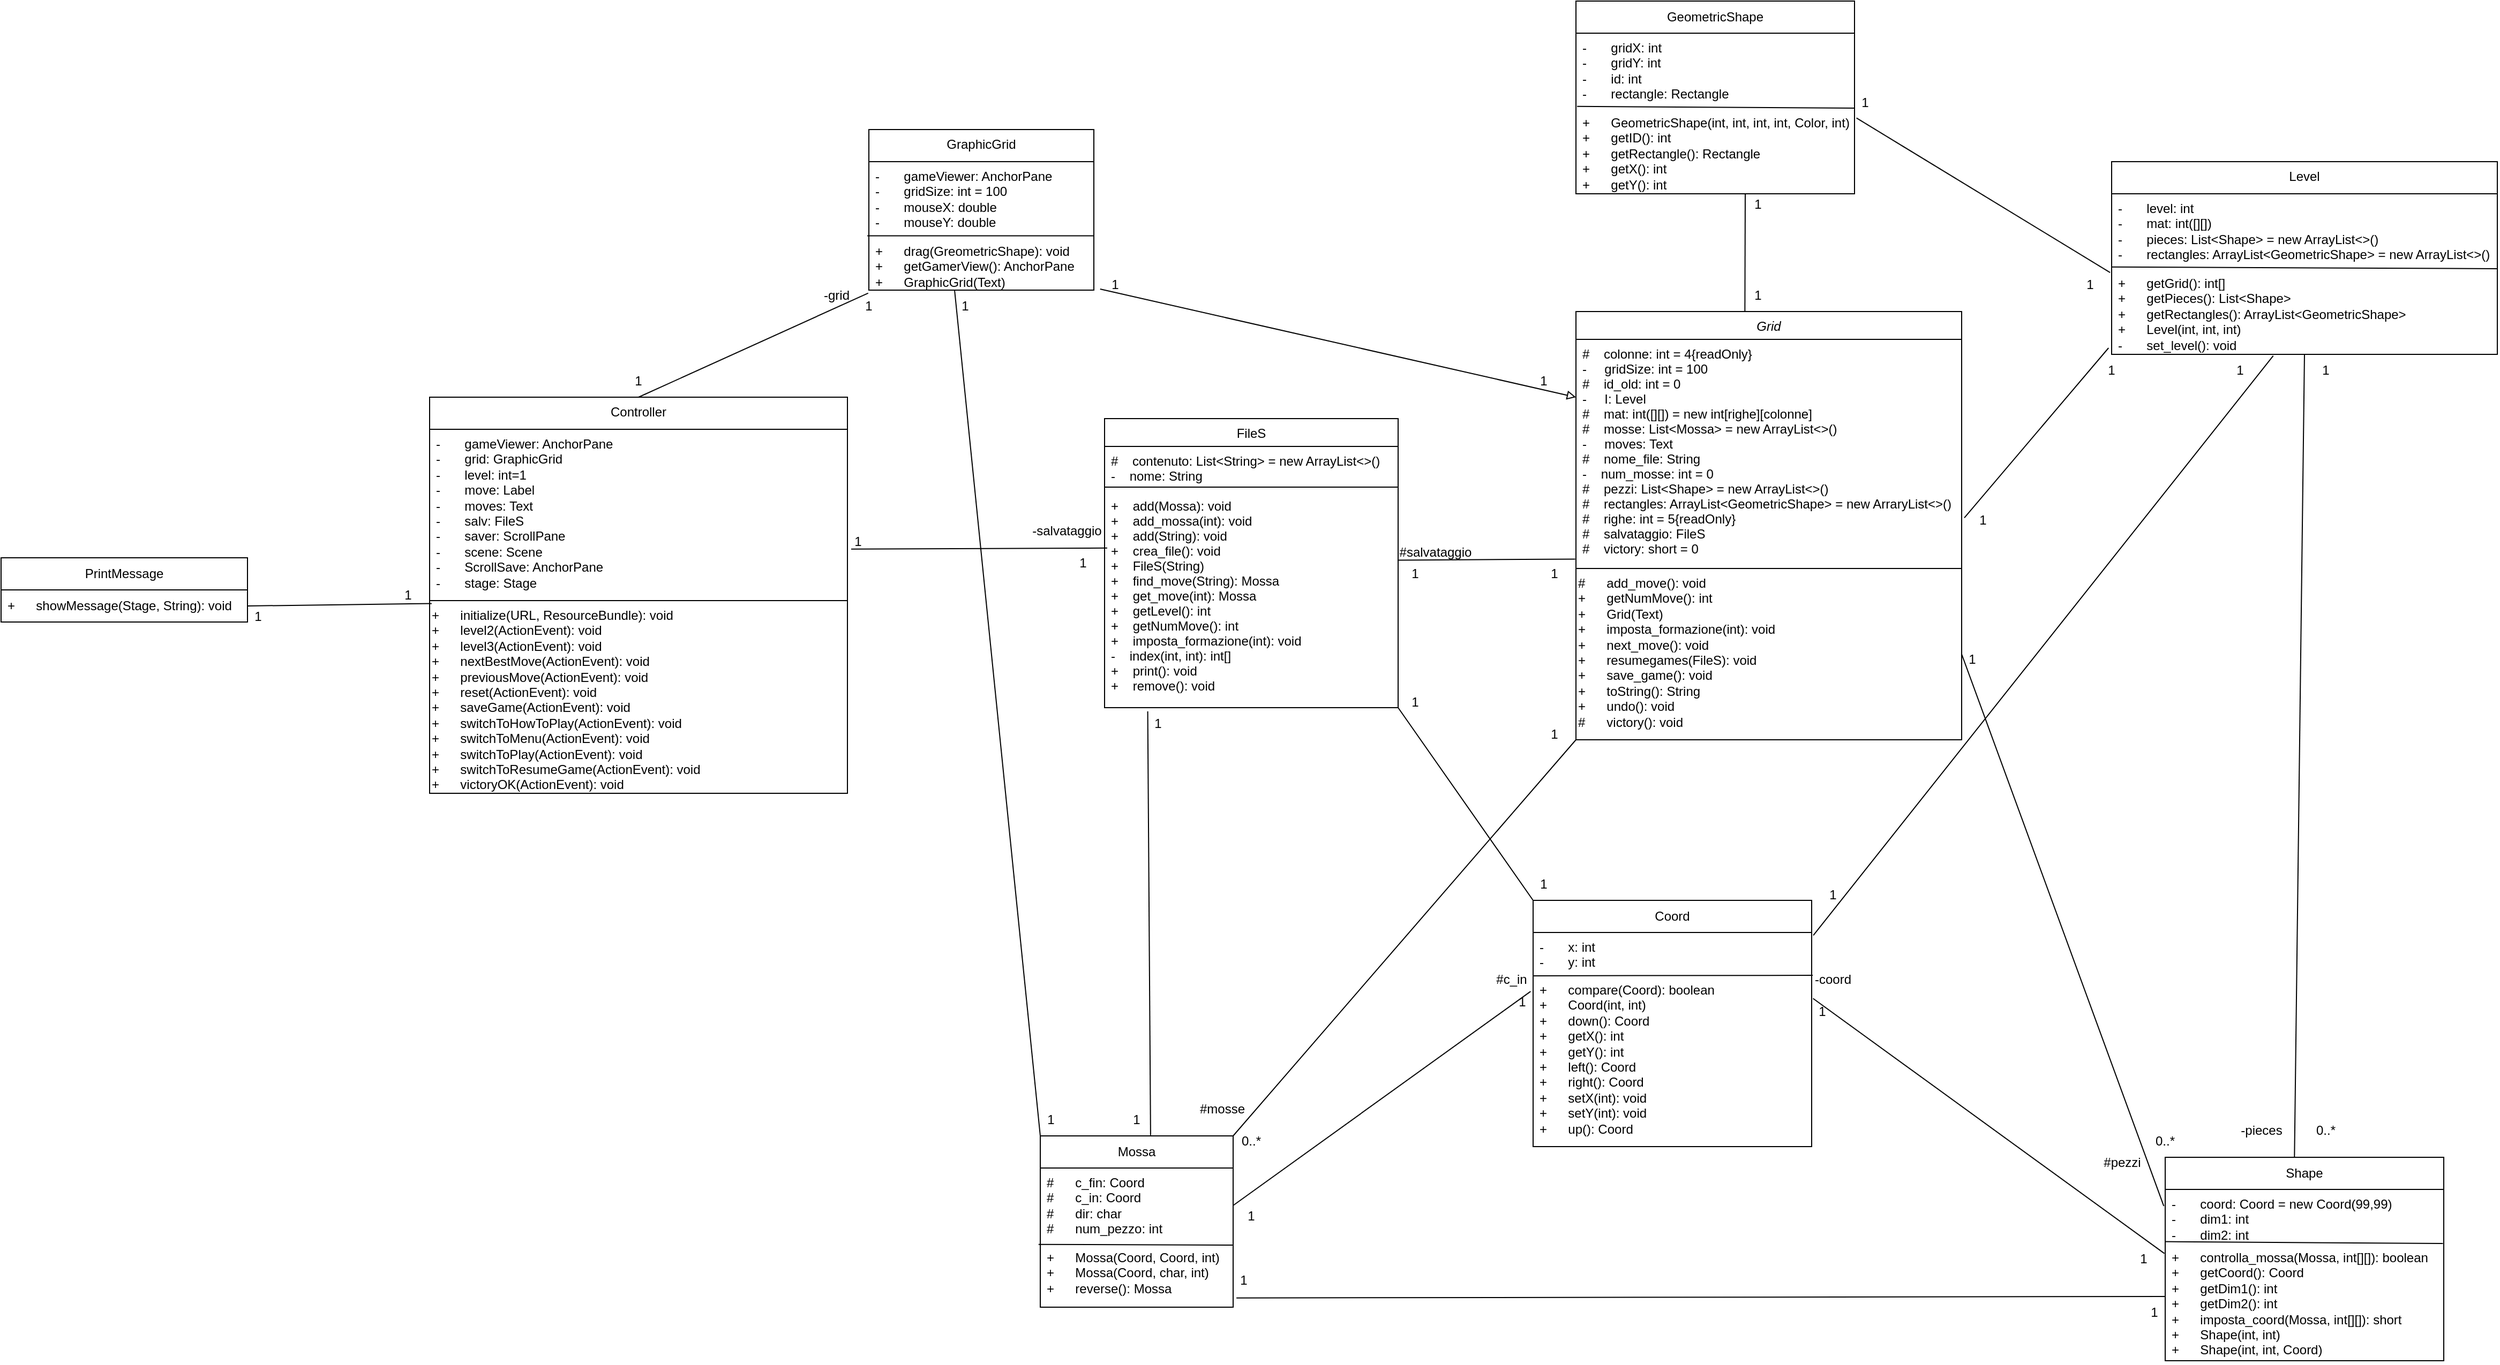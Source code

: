 <mxfile version="21.5.2" type="google">
  <diagram id="C5RBs43oDa-KdzZeNtuy" name="Page-1">
    <mxGraphModel grid="1" page="1" gridSize="10" guides="1" tooltips="1" connect="1" arrows="1" fold="1" pageScale="1" pageWidth="827" pageHeight="1169" math="0" shadow="0">
      <root>
        <mxCell id="WIyWlLk6GJQsqaUBKTNV-0" />
        <mxCell id="WIyWlLk6GJQsqaUBKTNV-1" parent="WIyWlLk6GJQsqaUBKTNV-0" />
        <mxCell id="zkfFHV4jXpPFQw0GAbJ--0" value="Grid" style="swimlane;fontStyle=2;align=center;verticalAlign=top;childLayout=stackLayout;horizontal=1;startSize=26;horizontalStack=0;resizeParent=1;resizeLast=0;collapsible=1;marginBottom=0;rounded=0;shadow=0;strokeWidth=1;" vertex="1" parent="WIyWlLk6GJQsqaUBKTNV-1">
          <mxGeometry x="800" y="560" width="360" height="400" as="geometry">
            <mxRectangle x="230" y="140" width="160" height="26" as="alternateBounds" />
          </mxGeometry>
        </mxCell>
        <mxCell id="zkfFHV4jXpPFQw0GAbJ--3" value="#    colonne: int = 4{readOnly}&#xa;-     gridSize: int = 100&#xa;#    id_old: int = 0&#xa;-     I: Level&#xa;#    mat: int([][]) = new int[righe][colonne]&#xa;#    mosse: List&lt;Mossa&gt; = new ArrayList&lt;&gt;()&#xa;-     moves: Text&#xa;#    nome_file: String&#xa;-    num_mosse: int = 0&#xa;#    pezzi: List&lt;Shape&gt; = new ArrayList&lt;&gt;()&#xa;#    rectangles: ArrayList&lt;GeometricShape&gt; = new ArraryList&lt;&gt;()&#xa;#    righe: int = 5{readOnly}&#xa;#    salvataggio: FileS&#xa;#    victory: short = 0" style="text;align=left;verticalAlign=top;spacingLeft=4;spacingRight=4;overflow=hidden;rotatable=0;points=[[0,0.5],[1,0.5]];portConstraint=eastwest;rounded=0;shadow=0;html=0;" vertex="1" parent="zkfFHV4jXpPFQw0GAbJ--0">
          <mxGeometry y="26" width="360" height="214" as="geometry" />
        </mxCell>
        <mxCell id="p9OMG6d54hMxFC47V146-3" value="#&lt;span style=&quot;white-space: pre;&quot;&gt;&#x9;&lt;/span&gt;add_move(): void&lt;br&gt;+&lt;span style=&quot;white-space: pre;&quot;&gt;&#x9;&lt;/span&gt;getNumMove(): int&lt;br&gt;+&lt;span style=&quot;white-space: pre;&quot;&gt;&#x9;&lt;/span&gt;Grid(Text)&lt;br&gt;+&lt;span style=&quot;white-space: pre;&quot;&gt;&#x9;&lt;/span&gt;imposta_formazione(int): void&lt;br&gt;+&lt;span style=&quot;white-space: pre;&quot;&gt;&#x9;&lt;/span&gt;next_move(): void&lt;br&gt;+&lt;span style=&quot;white-space: pre;&quot;&gt;&#x9;&lt;/span&gt;resumegames(FileS): void&lt;br&gt;+&lt;span style=&quot;white-space: pre;&quot;&gt;&#x9;&lt;/span&gt;save_game(): void&lt;br&gt;+&lt;span style=&quot;white-space: pre;&quot;&gt;&#x9;&lt;/span&gt;toString(): String&lt;br&gt;+&lt;span style=&quot;white-space: pre;&quot;&gt;&#x9;&lt;/span&gt;undo(): void&lt;br&gt;#&lt;span style=&quot;white-space: pre;&quot;&gt;&#x9;&lt;/span&gt;victory(): void" style="whiteSpace=wrap;html=1;align=left;horizontal=1;labelPosition=center;verticalLabelPosition=middle;verticalAlign=top;textDirection=ltr;" vertex="1" parent="zkfFHV4jXpPFQw0GAbJ--0">
          <mxGeometry y="240" width="360" height="160" as="geometry" />
        </mxCell>
        <mxCell id="zkfFHV4jXpPFQw0GAbJ--6" value="FileS" style="swimlane;fontStyle=0;align=center;verticalAlign=top;childLayout=stackLayout;horizontal=1;startSize=26;horizontalStack=0;resizeParent=1;resizeLast=0;collapsible=1;marginBottom=0;rounded=0;shadow=0;strokeWidth=1;" vertex="1" parent="WIyWlLk6GJQsqaUBKTNV-1">
          <mxGeometry x="360" y="660" width="274" height="270" as="geometry">
            <mxRectangle x="130" y="380" width="160" height="26" as="alternateBounds" />
          </mxGeometry>
        </mxCell>
        <mxCell id="zkfFHV4jXpPFQw0GAbJ--7" value="#    contenuto: List&lt;String&gt; = new ArrayList&lt;&gt;()&#xa;-    nome: String" style="text;align=left;verticalAlign=top;spacingLeft=4;spacingRight=4;overflow=hidden;rotatable=0;points=[[0,0.5],[1,0.5]];portConstraint=eastwest;" vertex="1" parent="zkfFHV4jXpPFQw0GAbJ--6">
          <mxGeometry y="26" width="274" height="34" as="geometry" />
        </mxCell>
        <mxCell id="zkfFHV4jXpPFQw0GAbJ--9" value="" style="line;html=1;strokeWidth=1;align=left;verticalAlign=middle;spacingTop=-1;spacingLeft=3;spacingRight=3;rotatable=0;labelPosition=right;points=[];portConstraint=eastwest;" vertex="1" parent="zkfFHV4jXpPFQw0GAbJ--6">
          <mxGeometry y="60" width="274" height="8" as="geometry" />
        </mxCell>
        <mxCell id="zkfFHV4jXpPFQw0GAbJ--11" value="+    add(Mossa): void&#xa;+    add_mossa(int): void&#xa;+    add(String): void&#xa;+    crea_file(): void&#xa;+    FileS(String)&#xa;+    find_move(String): Mossa&#xa;+    get_move(int): Mossa&#xa;+    getLevel(): int&#xa;+    getNumMove(): int&#xa;+    imposta_formazione(int): void&#xa;-    index(int, int): int[]&#xa;+    print(): void&#xa;+    remove(): void" style="text;align=left;verticalAlign=top;spacingLeft=4;spacingRight=4;overflow=hidden;rotatable=0;points=[[0,0.5],[1,0.5]];portConstraint=eastwest;" vertex="1" parent="zkfFHV4jXpPFQw0GAbJ--6">
          <mxGeometry y="68" width="274" height="202" as="geometry" />
        </mxCell>
        <mxCell id="5G5loBA5OLO2QzO4TFht-1" value="" style="endArrow=none;html=1;rounded=0;exitX=0.998;exitY=0.318;exitDx=0;exitDy=0;exitPerimeter=0;entryX=-0.002;entryY=0.959;entryDx=0;entryDy=0;entryPerimeter=0;" edge="1" parent="WIyWlLk6GJQsqaUBKTNV-1" source="zkfFHV4jXpPFQw0GAbJ--11" target="zkfFHV4jXpPFQw0GAbJ--3">
          <mxGeometry width="50" height="50" relative="1" as="geometry">
            <mxPoint x="810" y="810" as="sourcePoint" />
            <mxPoint x="800" y="760" as="targetPoint" />
          </mxGeometry>
        </mxCell>
        <mxCell id="5G5loBA5OLO2QzO4TFht-367" value="Controller" style="swimlane;fontStyle=0;childLayout=stackLayout;horizontal=1;startSize=30;horizontalStack=0;resizeParent=1;resizeParentMax=0;resizeLast=0;collapsible=1;marginBottom=0;whiteSpace=wrap;html=1;verticalAlign=top;" vertex="1" parent="WIyWlLk6GJQsqaUBKTNV-1">
          <mxGeometry x="-270" y="640" width="390" height="370" as="geometry" />
        </mxCell>
        <mxCell id="5G5loBA5OLO2QzO4TFht-369" value="-&lt;span style=&quot;white-space: pre;&quot;&gt;&#x9;&lt;/span&gt;gameViewer: AnchorPane&lt;br&gt;-&lt;span style=&quot;white-space: pre;&quot;&gt;&#x9;&lt;/span&gt;grid: GraphicGrid&lt;br&gt;-&lt;span style=&quot;white-space: pre;&quot;&gt;&#x9;&lt;/span&gt;level: int=1&lt;br&gt;-&lt;span style=&quot;white-space: pre;&quot;&gt;&#x9;&lt;/span&gt;move: Label&lt;br&gt;-&lt;span style=&quot;white-space: pre;&quot;&gt;&#x9;&lt;/span&gt;moves: Text&lt;br&gt;-&lt;span style=&quot;white-space: pre;&quot;&gt;&#x9;&lt;/span&gt;salv: FileS&lt;br&gt;-&lt;span style=&quot;white-space: pre;&quot;&gt;&#x9;&lt;/span&gt;saver: ScrollPane&lt;br&gt;-&lt;span style=&quot;white-space: pre;&quot;&gt;&#x9;&lt;/span&gt;scene: Scene&lt;br&gt;-&lt;span style=&quot;white-space: pre;&quot;&gt;&#x9;&lt;/span&gt;ScrollSave: AnchorPane&lt;br&gt;-&lt;span style=&quot;white-space: pre;&quot;&gt;&#x9;&lt;/span&gt;stage: Stage" style="text;strokeColor=none;fillColor=none;align=left;verticalAlign=top;spacingLeft=4;spacingRight=4;overflow=hidden;points=[[0,0.5],[1,0.5]];portConstraint=eastwest;rotatable=0;whiteSpace=wrap;html=1;" vertex="1" parent="5G5loBA5OLO2QzO4TFht-367">
          <mxGeometry y="30" width="390" height="160" as="geometry" />
        </mxCell>
        <mxCell id="5G5loBA5OLO2QzO4TFht-373" value="+&lt;span style=&quot;white-space: pre;&quot;&gt;&#x9;&lt;/span&gt;initialize(URL, ResourceBundle): void&lt;br&gt;+&lt;span style=&quot;white-space: pre;&quot;&gt;&#x9;&lt;/span&gt;level2(ActionEvent): void&lt;br&gt;+&lt;span style=&quot;white-space: pre;&quot;&gt;&#x9;&lt;/span&gt;level3(ActionEvent): void&lt;br&gt;+&lt;span style=&quot;white-space: pre;&quot;&gt;&#x9;&lt;/span&gt;nextBestMove(ActionEvent): void&lt;br&gt;+&lt;span style=&quot;white-space: pre;&quot;&gt;&#x9;&lt;/span&gt;previousMove(ActionEvent): void&lt;br&gt;+&lt;span style=&quot;white-space: pre;&quot;&gt;&#x9;&lt;/span&gt;reset(ActionEvent): void&lt;br&gt;+&lt;span style=&quot;white-space: pre;&quot;&gt;&#x9;&lt;/span&gt;saveGame(ActionEvent): void&lt;br&gt;+&lt;span style=&quot;white-space: pre;&quot;&gt;&#x9;&lt;/span&gt;switchToHowToPlay(ActionEvent): void&lt;br&gt;+&lt;span style=&quot;white-space: pre;&quot;&gt;&#x9;&lt;/span&gt;switchToMenu(ActionEvent): void&lt;br&gt;+&lt;span style=&quot;white-space: pre;&quot;&gt;&#x9;&lt;/span&gt;switchToPlay(ActionEvent): void&lt;br&gt;+&lt;span style=&quot;white-space: pre;&quot;&gt;&#x9;&lt;/span&gt;switchToResumeGame(ActionEvent): void&lt;br&gt;+&lt;span style=&quot;white-space: pre;&quot;&gt;&#x9;&lt;/span&gt;victoryOK(ActionEvent): void" style="rounded=0;whiteSpace=wrap;html=1;align=left;verticalAlign=top;" vertex="1" parent="5G5loBA5OLO2QzO4TFht-367">
          <mxGeometry y="190" width="390" height="180" as="geometry" />
        </mxCell>
        <mxCell id="5G5loBA5OLO2QzO4TFht-374" value="" style="endArrow=none;html=1;rounded=0;entryX=0.009;entryY=0.262;entryDx=0;entryDy=0;entryPerimeter=0;exitX=1.009;exitY=0.699;exitDx=0;exitDy=0;exitPerimeter=0;" edge="1" parent="WIyWlLk6GJQsqaUBKTNV-1" source="5G5loBA5OLO2QzO4TFht-369" target="zkfFHV4jXpPFQw0GAbJ--11">
          <mxGeometry width="50" height="50" relative="1" as="geometry">
            <mxPoint x="90" y="840" as="sourcePoint" />
            <mxPoint x="140" y="790" as="targetPoint" />
          </mxGeometry>
        </mxCell>
        <mxCell id="5G5loBA5OLO2QzO4TFht-376" value="-salvataggio" style="text;html=1;strokeColor=none;fillColor=none;align=center;verticalAlign=middle;whiteSpace=wrap;rounded=0;" vertex="1" parent="WIyWlLk6GJQsqaUBKTNV-1">
          <mxGeometry x="290" y="750" width="70" height="30" as="geometry" />
        </mxCell>
        <mxCell id="5G5loBA5OLO2QzO4TFht-378" value="PrintMessage" style="swimlane;fontStyle=0;childLayout=stackLayout;horizontal=1;startSize=30;horizontalStack=0;resizeParent=1;resizeParentMax=0;resizeLast=0;collapsible=1;marginBottom=0;whiteSpace=wrap;html=1;" vertex="1" parent="WIyWlLk6GJQsqaUBKTNV-1">
          <mxGeometry x="-670" y="790" width="230" height="60" as="geometry" />
        </mxCell>
        <mxCell id="5G5loBA5OLO2QzO4TFht-379" value="+&lt;span style=&quot;white-space: pre;&quot;&gt;&#x9;&lt;/span&gt;showMessage(Stage, String): void" style="text;strokeColor=none;fillColor=none;align=left;verticalAlign=middle;spacingLeft=4;spacingRight=4;overflow=hidden;points=[[0,0.5],[1,0.5]];portConstraint=eastwest;rotatable=0;whiteSpace=wrap;html=1;" vertex="1" parent="5G5loBA5OLO2QzO4TFht-378">
          <mxGeometry y="30" width="230" height="30" as="geometry" />
        </mxCell>
        <mxCell id="5G5loBA5OLO2QzO4TFht-382" value="" style="endArrow=none;html=1;rounded=0;exitX=1;exitY=0.5;exitDx=0;exitDy=0;entryX=0.005;entryY=1.017;entryDx=0;entryDy=0;entryPerimeter=0;" edge="1" parent="WIyWlLk6GJQsqaUBKTNV-1" source="5G5loBA5OLO2QzO4TFht-379" target="5G5loBA5OLO2QzO4TFht-369">
          <mxGeometry width="50" height="50" relative="1" as="geometry">
            <mxPoint x="-120" y="910" as="sourcePoint" />
            <mxPoint x="-70" y="860" as="targetPoint" />
          </mxGeometry>
        </mxCell>
        <mxCell id="5G5loBA5OLO2QzO4TFht-385" value="GraphicGrid" style="swimlane;fontStyle=0;childLayout=stackLayout;horizontal=1;startSize=30;horizontalStack=0;resizeParent=1;resizeParentMax=0;resizeLast=0;collapsible=1;marginBottom=0;whiteSpace=wrap;html=1;verticalAlign=top;" vertex="1" parent="WIyWlLk6GJQsqaUBKTNV-1">
          <mxGeometry x="140" y="390" width="210" height="150" as="geometry" />
        </mxCell>
        <mxCell id="5G5loBA5OLO2QzO4TFht-386" value="-&lt;span style=&quot;white-space: pre;&quot;&gt;&#x9;&lt;/span&gt;gameViewer: AnchorPane&lt;br&gt;-&lt;span style=&quot;white-space: pre;&quot;&gt;&#x9;&lt;/span&gt;gridSize: int = 100&lt;br&gt;-&lt;span style=&quot;white-space: pre;&quot;&gt;&#x9;&lt;/span&gt;mouseX: double&lt;br&gt;-&lt;span style=&quot;white-space: pre;&quot;&gt;&#x9;&lt;/span&gt;mouseY: double" style="text;strokeColor=none;fillColor=none;align=left;verticalAlign=top;spacingLeft=4;spacingRight=4;overflow=hidden;points=[[0,0.5],[1,0.5]];portConstraint=eastwest;rotatable=0;whiteSpace=wrap;html=1;" vertex="1" parent="5G5loBA5OLO2QzO4TFht-385">
          <mxGeometry y="30" width="210" height="70" as="geometry" />
        </mxCell>
        <mxCell id="5G5loBA5OLO2QzO4TFht-387" value="+&lt;span style=&quot;white-space: pre;&quot;&gt;&#x9;&lt;/span&gt;drag(GreometricShape): void&lt;br&gt;+&lt;span style=&quot;white-space: pre;&quot;&gt;&#x9;&lt;/span&gt;getGamerView(): AnchorPane&lt;br&gt;+&lt;span style=&quot;white-space: pre;&quot;&gt;&#x9;&lt;/span&gt;GraphicGrid(Text)" style="text;strokeColor=none;fillColor=none;align=left;verticalAlign=top;spacingLeft=4;spacingRight=4;overflow=hidden;points=[[0,0.5],[1,0.5]];portConstraint=eastwest;rotatable=0;whiteSpace=wrap;html=1;" vertex="1" parent="5G5loBA5OLO2QzO4TFht-385">
          <mxGeometry y="100" width="210" height="50" as="geometry" />
        </mxCell>
        <mxCell id="5G5loBA5OLO2QzO4TFht-395" value="" style="endArrow=none;html=1;rounded=0;exitX=-0.007;exitY=-0.016;exitDx=0;exitDy=0;exitPerimeter=0;entryX=1;entryY=0.989;entryDx=0;entryDy=0;entryPerimeter=0;" edge="1" parent="5G5loBA5OLO2QzO4TFht-385" source="5G5loBA5OLO2QzO4TFht-387" target="5G5loBA5OLO2QzO4TFht-386">
          <mxGeometry width="50" height="50" relative="1" as="geometry">
            <mxPoint x="340" y="250" as="sourcePoint" />
            <mxPoint x="390" y="200" as="targetPoint" />
          </mxGeometry>
        </mxCell>
        <mxCell id="5G5loBA5OLO2QzO4TFht-389" value="" style="endArrow=none;html=1;rounded=0;entryX=-0.003;entryY=1.056;entryDx=0;entryDy=0;entryPerimeter=0;exitX=0.5;exitY=0;exitDx=0;exitDy=0;" edge="1" parent="WIyWlLk6GJQsqaUBKTNV-1" source="5G5loBA5OLO2QzO4TFht-367" target="5G5loBA5OLO2QzO4TFht-387">
          <mxGeometry width="50" height="50" relative="1" as="geometry">
            <mxPoint x="70" y="720" as="sourcePoint" />
            <mxPoint x="120" y="670" as="targetPoint" />
          </mxGeometry>
        </mxCell>
        <mxCell id="5G5loBA5OLO2QzO4TFht-390" value="-grid" style="text;html=1;strokeColor=none;fillColor=none;align=center;verticalAlign=middle;whiteSpace=wrap;rounded=0;rotation=0;" vertex="1" parent="WIyWlLk6GJQsqaUBKTNV-1">
          <mxGeometry x="90" y="530" width="40" height="30" as="geometry" />
        </mxCell>
        <mxCell id="5G5loBA5OLO2QzO4TFht-391" value="GeometricShape" style="swimlane;fontStyle=0;childLayout=stackLayout;horizontal=1;startSize=30;horizontalStack=0;resizeParent=1;resizeParentMax=0;resizeLast=0;collapsible=1;marginBottom=0;whiteSpace=wrap;html=1;" vertex="1" parent="WIyWlLk6GJQsqaUBKTNV-1">
          <mxGeometry x="800" y="270" width="260" height="180" as="geometry" />
        </mxCell>
        <mxCell id="5G5loBA5OLO2QzO4TFht-392" value="-&lt;span style=&quot;white-space: pre;&quot;&gt;&#x9;&lt;/span&gt;gridX: int&lt;br&gt;-&lt;span style=&quot;white-space: pre;&quot;&gt;&#x9;&lt;/span&gt;gridY: int&lt;br&gt;-&lt;span style=&quot;white-space: pre;&quot;&gt;&#x9;&lt;/span&gt;id: int&lt;br&gt;-&lt;span style=&quot;white-space: pre;&quot;&gt;&#x9;&lt;/span&gt;rectangle: Rectangle&lt;br&gt;" style="text;strokeColor=none;fillColor=none;align=left;verticalAlign=top;spacingLeft=4;spacingRight=4;overflow=hidden;points=[[0,0.5],[1,0.5]];portConstraint=eastwest;rotatable=0;whiteSpace=wrap;html=1;" vertex="1" parent="5G5loBA5OLO2QzO4TFht-391">
          <mxGeometry y="30" width="260" height="70" as="geometry" />
        </mxCell>
        <mxCell id="5G5loBA5OLO2QzO4TFht-393" value="+&lt;span style=&quot;white-space: pre;&quot;&gt;&#x9;&lt;/span&gt;GeometricShape(int, int, int, int, Color, int)&lt;br&gt;+&lt;span style=&quot;white-space: pre;&quot;&gt;&#x9;&lt;/span&gt;getID(): int&lt;br&gt;+&lt;span style=&quot;white-space: pre;&quot;&gt;&#x9;&lt;/span&gt;getRectangle(): Rectangle&lt;br&gt;+&lt;span style=&quot;white-space: pre;&quot;&gt;&#x9;&lt;/span&gt;getX(): int&lt;br&gt;+&lt;span style=&quot;white-space: pre;&quot;&gt;&#x9;&lt;/span&gt;getY(): int" style="text;strokeColor=none;fillColor=none;align=left;verticalAlign=top;spacingLeft=4;spacingRight=4;overflow=hidden;points=[[0,0.5],[1,0.5]];portConstraint=eastwest;rotatable=0;whiteSpace=wrap;html=1;" vertex="1" parent="5G5loBA5OLO2QzO4TFht-391">
          <mxGeometry y="100" width="260" height="80" as="geometry" />
        </mxCell>
        <mxCell id="5G5loBA5OLO2QzO4TFht-402" value="" style="endArrow=none;html=1;rounded=0;entryX=1;entryY=0;entryDx=0;entryDy=0;entryPerimeter=0;exitX=0.004;exitY=-0.02;exitDx=0;exitDy=0;exitPerimeter=0;" edge="1" parent="5G5loBA5OLO2QzO4TFht-391" source="5G5loBA5OLO2QzO4TFht-393" target="5G5loBA5OLO2QzO4TFht-393">
          <mxGeometry width="50" height="50" relative="1" as="geometry">
            <mxPoint x="220" y="250" as="sourcePoint" />
            <mxPoint x="270" y="200" as="targetPoint" />
          </mxGeometry>
        </mxCell>
        <mxCell id="5G5loBA5OLO2QzO4TFht-399" value="" style="endArrow=block;html=1;rounded=0;exitX=1.028;exitY=0.981;exitDx=0;exitDy=0;exitPerimeter=0;endFill=0;" edge="1" parent="WIyWlLk6GJQsqaUBKTNV-1" source="5G5loBA5OLO2QzO4TFht-387">
          <mxGeometry width="50" height="50" relative="1" as="geometry">
            <mxPoint x="690" y="550" as="sourcePoint" />
            <mxPoint x="800" y="640" as="targetPoint" />
          </mxGeometry>
        </mxCell>
        <mxCell id="5G5loBA5OLO2QzO4TFht-403" value="Level" style="swimlane;fontStyle=0;childLayout=stackLayout;horizontal=1;startSize=30;horizontalStack=0;resizeParent=1;resizeParentMax=0;resizeLast=0;collapsible=1;marginBottom=0;whiteSpace=wrap;html=1;verticalAlign=top;" vertex="1" parent="WIyWlLk6GJQsqaUBKTNV-1">
          <mxGeometry x="1300" y="420" width="360" height="180" as="geometry" />
        </mxCell>
        <mxCell id="5G5loBA5OLO2QzO4TFht-404" value="-&lt;span style=&quot;white-space: pre;&quot;&gt;&#x9;&lt;/span&gt;level: int&lt;br&gt;-&lt;span style=&quot;white-space: pre;&quot;&gt;&#x9;&lt;/span&gt;mat: int([][])&lt;br&gt;-&lt;span style=&quot;white-space: pre;&quot;&gt;&#x9;&lt;/span&gt;pieces: List&amp;lt;Shape&amp;gt; = new ArrayList&amp;lt;&amp;gt;()&lt;br&gt;-&lt;span style=&quot;white-space: pre;&quot;&gt;&#x9;&lt;/span&gt;rectangles: ArrayList&amp;lt;GeometricShape&amp;gt; = new ArrayList&amp;lt;&amp;gt;()" style="text;strokeColor=none;fillColor=none;align=left;verticalAlign=top;spacingLeft=4;spacingRight=4;overflow=hidden;points=[[0,0.5],[1,0.5]];portConstraint=eastwest;rotatable=0;whiteSpace=wrap;html=1;" vertex="1" parent="5G5loBA5OLO2QzO4TFht-403">
          <mxGeometry y="30" width="360" height="70" as="geometry" />
        </mxCell>
        <mxCell id="5G5loBA5OLO2QzO4TFht-405" value="+&lt;span style=&quot;white-space: pre;&quot;&gt;&#x9;&lt;/span&gt;getGrid(): int[]&lt;br&gt;+&lt;span style=&quot;white-space: pre;&quot;&gt;&#x9;&lt;/span&gt;getPieces(): List&amp;lt;Shape&amp;gt;&lt;br&gt;+&lt;span style=&quot;white-space: pre;&quot;&gt;&#x9;&lt;/span&gt;getRectangles(): ArrayList&amp;lt;GeometricShape&amp;gt;&lt;br&gt;+&lt;span style=&quot;white-space: pre;&quot;&gt;&#x9;&lt;/span&gt;Level(int, int, int)&lt;br&gt;-&lt;span style=&quot;white-space: pre;&quot;&gt;&#x9;&lt;/span&gt;set_level(): void&lt;br&gt;" style="text;strokeColor=none;fillColor=none;align=left;verticalAlign=top;spacingLeft=4;spacingRight=4;overflow=hidden;points=[[0,0.5],[1,0.5]];portConstraint=eastwest;rotatable=0;whiteSpace=wrap;html=1;" vertex="1" parent="5G5loBA5OLO2QzO4TFht-403">
          <mxGeometry y="100" width="360" height="80" as="geometry" />
        </mxCell>
        <mxCell id="5G5loBA5OLO2QzO4TFht-410" value="" style="endArrow=none;html=1;rounded=0;exitX=0;exitY=-0.021;exitDx=0;exitDy=0;exitPerimeter=0;" edge="1" parent="5G5loBA5OLO2QzO4TFht-403" source="5G5loBA5OLO2QzO4TFht-405">
          <mxGeometry width="50" height="50" relative="1" as="geometry">
            <mxPoint x="60" y="370" as="sourcePoint" />
            <mxPoint x="360" y="100" as="targetPoint" />
          </mxGeometry>
        </mxCell>
        <mxCell id="5G5loBA5OLO2QzO4TFht-407" value="" style="endArrow=none;html=1;rounded=0;entryX=-0.004;entryY=1.051;entryDx=0;entryDy=0;entryPerimeter=0;exitX=1.007;exitY=0.115;exitDx=0;exitDy=0;exitPerimeter=0;" edge="1" parent="WIyWlLk6GJQsqaUBKTNV-1" source="5G5loBA5OLO2QzO4TFht-393" target="5G5loBA5OLO2QzO4TFht-404">
          <mxGeometry width="50" height="50" relative="1" as="geometry">
            <mxPoint x="1000" y="740" as="sourcePoint" />
            <mxPoint x="1050" y="690" as="targetPoint" />
          </mxGeometry>
        </mxCell>
        <mxCell id="5G5loBA5OLO2QzO4TFht-408" value="" style="endArrow=none;html=1;rounded=0;entryX=-0.008;entryY=0.925;entryDx=0;entryDy=0;entryPerimeter=0;exitX=1.007;exitY=0.779;exitDx=0;exitDy=0;exitPerimeter=0;" edge="1" parent="WIyWlLk6GJQsqaUBKTNV-1" source="zkfFHV4jXpPFQw0GAbJ--3" target="5G5loBA5OLO2QzO4TFht-405">
          <mxGeometry width="50" height="50" relative="1" as="geometry">
            <mxPoint x="1360" y="790" as="sourcePoint" />
            <mxPoint x="1410" y="740" as="targetPoint" />
          </mxGeometry>
        </mxCell>
        <mxCell id="5G5loBA5OLO2QzO4TFht-411" value="Shape" style="swimlane;fontStyle=0;childLayout=stackLayout;horizontal=1;startSize=30;horizontalStack=0;resizeParent=1;resizeParentMax=0;resizeLast=0;collapsible=1;marginBottom=0;whiteSpace=wrap;html=1;" vertex="1" parent="WIyWlLk6GJQsqaUBKTNV-1">
          <mxGeometry x="1350" y="1350" width="260" height="190" as="geometry" />
        </mxCell>
        <mxCell id="5G5loBA5OLO2QzO4TFht-412" value="-&lt;span style=&quot;white-space: pre;&quot;&gt;&#x9;&lt;/span&gt;coord: Coord = new Coord(99,99)&lt;br&gt;-&lt;span style=&quot;white-space: pre;&quot;&gt;&#x9;&lt;/span&gt;dim1: int&lt;br&gt;-&lt;span style=&quot;white-space: pre;&quot;&gt;&#x9;&lt;/span&gt;dim2: int" style="text;strokeColor=none;fillColor=none;align=left;verticalAlign=top;spacingLeft=4;spacingRight=4;overflow=hidden;points=[[0,0.5],[1,0.5]];portConstraint=eastwest;rotatable=0;whiteSpace=wrap;html=1;" vertex="1" parent="5G5loBA5OLO2QzO4TFht-411">
          <mxGeometry y="30" width="260" height="50" as="geometry" />
        </mxCell>
        <mxCell id="5G5loBA5OLO2QzO4TFht-413" value="+&lt;span style=&quot;white-space: pre;&quot;&gt;&#x9;&lt;/span&gt;controlla_mossa(Mossa, int[][]): boolean&lt;br&gt;+&lt;span style=&quot;white-space: pre;&quot;&gt;&#x9;&lt;/span&gt;getCoord(): Coord&lt;br&gt;+&lt;span style=&quot;white-space: pre;&quot;&gt;&#x9;&lt;/span&gt;getDim1(): int&lt;br&gt;+&lt;span style=&quot;white-space: pre;&quot;&gt;&#x9;&lt;/span&gt;getDim2(): int&lt;br&gt;+&lt;span style=&quot;white-space: pre;&quot;&gt;&#x9;&lt;/span&gt;imposta_coord(Mossa, int[][]): short&lt;br&gt;+&lt;span style=&quot;white-space: pre;&quot;&gt;&#x9;&lt;/span&gt;Shape(int, int)&lt;br&gt;+&lt;span style=&quot;white-space: pre;&quot;&gt;&#x9;&lt;/span&gt;Shape(int, int, Coord)" style="text;strokeColor=none;fillColor=none;align=left;verticalAlign=top;spacingLeft=4;spacingRight=4;overflow=hidden;points=[[0,0.5],[1,0.5]];portConstraint=eastwest;rotatable=0;whiteSpace=wrap;html=1;" vertex="1" parent="5G5loBA5OLO2QzO4TFht-411">
          <mxGeometry y="80" width="260" height="110" as="geometry" />
        </mxCell>
        <mxCell id="5G5loBA5OLO2QzO4TFht-427" value="" style="endArrow=none;html=1;rounded=0;exitX=-0.001;exitY=-0.011;exitDx=0;exitDy=0;exitPerimeter=0;entryX=0.997;entryY=1.011;entryDx=0;entryDy=0;entryPerimeter=0;" edge="1" parent="5G5loBA5OLO2QzO4TFht-411" source="5G5loBA5OLO2QzO4TFht-413" target="5G5loBA5OLO2QzO4TFht-412">
          <mxGeometry width="50" height="50" relative="1" as="geometry">
            <mxPoint x="-110" y="160" as="sourcePoint" />
            <mxPoint x="250" y="80" as="targetPoint" />
          </mxGeometry>
        </mxCell>
        <mxCell id="5G5loBA5OLO2QzO4TFht-415" value="" style="endArrow=none;html=1;rounded=0;exitX=0.464;exitY=0.002;exitDx=0;exitDy=0;exitPerimeter=0;" edge="1" parent="WIyWlLk6GJQsqaUBKTNV-1" source="5G5loBA5OLO2QzO4TFht-411">
          <mxGeometry width="50" height="50" relative="1" as="geometry">
            <mxPoint x="1220" y="1000" as="sourcePoint" />
            <mxPoint x="1480" y="600" as="targetPoint" />
          </mxGeometry>
        </mxCell>
        <mxCell id="5G5loBA5OLO2QzO4TFht-416" value="-pieces" style="text;html=1;strokeColor=none;fillColor=none;align=center;verticalAlign=middle;whiteSpace=wrap;rounded=0;" vertex="1" parent="WIyWlLk6GJQsqaUBKTNV-1">
          <mxGeometry x="1410" y="1310" width="60" height="30" as="geometry" />
        </mxCell>
        <mxCell id="5G5loBA5OLO2QzO4TFht-417" value="0..*" style="text;html=1;strokeColor=none;fillColor=none;align=center;verticalAlign=middle;whiteSpace=wrap;rounded=0;" vertex="1" parent="WIyWlLk6GJQsqaUBKTNV-1">
          <mxGeometry x="1485" y="1310" width="30" height="30" as="geometry" />
        </mxCell>
        <mxCell id="5G5loBA5OLO2QzO4TFht-418" value="" style="endArrow=none;html=1;rounded=0;entryX=1;entryY=0.5;entryDx=0;entryDy=0;exitX=-0.005;exitY=0.311;exitDx=0;exitDy=0;exitPerimeter=0;" edge="1" parent="WIyWlLk6GJQsqaUBKTNV-1" source="5G5loBA5OLO2QzO4TFht-412" target="p9OMG6d54hMxFC47V146-3">
          <mxGeometry width="50" height="50" relative="1" as="geometry">
            <mxPoint x="1400" y="990" as="sourcePoint" />
            <mxPoint x="1450" y="940" as="targetPoint" />
          </mxGeometry>
        </mxCell>
        <mxCell id="5G5loBA5OLO2QzO4TFht-419" value="#pezzi" style="text;html=1;strokeColor=none;fillColor=none;align=center;verticalAlign=middle;whiteSpace=wrap;rounded=0;" vertex="1" parent="WIyWlLk6GJQsqaUBKTNV-1">
          <mxGeometry x="1280" y="1340" width="60" height="30" as="geometry" />
        </mxCell>
        <mxCell id="5G5loBA5OLO2QzO4TFht-421" value="0..*" style="text;html=1;strokeColor=none;fillColor=none;align=center;verticalAlign=middle;whiteSpace=wrap;rounded=0;" vertex="1" parent="WIyWlLk6GJQsqaUBKTNV-1">
          <mxGeometry x="1320" y="1320" width="60" height="30" as="geometry" />
        </mxCell>
        <mxCell id="5G5loBA5OLO2QzO4TFht-422" value="Coord" style="swimlane;fontStyle=0;childLayout=stackLayout;horizontal=1;startSize=30;horizontalStack=0;resizeParent=1;resizeParentMax=0;resizeLast=0;collapsible=1;marginBottom=0;whiteSpace=wrap;html=1;" vertex="1" parent="WIyWlLk6GJQsqaUBKTNV-1">
          <mxGeometry x="760" y="1110" width="260" height="230" as="geometry" />
        </mxCell>
        <mxCell id="5G5loBA5OLO2QzO4TFht-423" value="-&lt;span style=&quot;white-space: pre;&quot;&gt;&#x9;&lt;/span&gt;x: int&lt;br&gt;-&lt;span style=&quot;white-space: pre;&quot;&gt;&#x9;&lt;/span&gt;y: int&lt;br&gt;" style="text;strokeColor=none;fillColor=none;align=left;verticalAlign=top;spacingLeft=4;spacingRight=4;overflow=hidden;points=[[0,0.5],[1,0.5]];portConstraint=eastwest;rotatable=0;whiteSpace=wrap;html=1;" vertex="1" parent="5G5loBA5OLO2QzO4TFht-422">
          <mxGeometry y="30" width="260" height="40" as="geometry" />
        </mxCell>
        <mxCell id="5G5loBA5OLO2QzO4TFht-424" value="+&lt;span style=&quot;white-space: pre;&quot;&gt;&#x9;&lt;/span&gt;compare(Coord): boolean&lt;br&gt;+&lt;span style=&quot;white-space: pre;&quot;&gt;&#x9;&lt;/span&gt;Coord(int, int)&lt;br&gt;+&lt;span style=&quot;white-space: pre;&quot;&gt;&#x9;&lt;/span&gt;down(): Coord&lt;br&gt;+&lt;span style=&quot;white-space: pre;&quot;&gt;&#x9;&lt;/span&gt;getX(): int&lt;br&gt;+&lt;span style=&quot;white-space: pre;&quot;&gt;&#x9;&lt;/span&gt;getY(): int&lt;br&gt;+&lt;span style=&quot;white-space: pre;&quot;&gt;&#x9;&lt;/span&gt;left(): Coord&lt;br&gt;+&lt;span style=&quot;white-space: pre;&quot;&gt;&#x9;&lt;/span&gt;right(): Coord&lt;br&gt;+&lt;span style=&quot;white-space: pre;&quot;&gt;&#x9;&lt;/span&gt;setX(int): void&lt;br&gt;+&lt;span style=&quot;white-space: pre;&quot;&gt;&#x9;&lt;/span&gt;setY(int): void&lt;br&gt;+&lt;span style=&quot;white-space: pre;&quot;&gt;&#x9;&lt;/span&gt;up(): Coord" style="text;strokeColor=none;fillColor=none;align=left;verticalAlign=top;spacingLeft=4;spacingRight=4;overflow=hidden;points=[[0,0.5],[1,0.5]];portConstraint=eastwest;rotatable=0;whiteSpace=wrap;html=1;" vertex="1" parent="5G5loBA5OLO2QzO4TFht-422">
          <mxGeometry y="70" width="260" height="160" as="geometry" />
        </mxCell>
        <mxCell id="5G5loBA5OLO2QzO4TFht-426" value="" style="endArrow=none;html=1;rounded=0;exitX=-0.001;exitY=0.003;exitDx=0;exitDy=0;exitPerimeter=0;" edge="1" parent="5G5loBA5OLO2QzO4TFht-422" source="5G5loBA5OLO2QzO4TFht-424">
          <mxGeometry width="50" height="50" relative="1" as="geometry">
            <mxPoint x="40" y="90" as="sourcePoint" />
            <mxPoint x="261" y="70" as="targetPoint" />
          </mxGeometry>
        </mxCell>
        <mxCell id="5G5loBA5OLO2QzO4TFht-428" value="Mossa" style="swimlane;fontStyle=0;childLayout=stackLayout;horizontal=1;startSize=30;horizontalStack=0;resizeParent=1;resizeParentMax=0;resizeLast=0;collapsible=1;marginBottom=0;whiteSpace=wrap;html=1;" vertex="1" parent="WIyWlLk6GJQsqaUBKTNV-1">
          <mxGeometry x="300" y="1330" width="180" height="160" as="geometry" />
        </mxCell>
        <mxCell id="5G5loBA5OLO2QzO4TFht-429" value="#&lt;span style=&quot;white-space: pre;&quot;&gt;&#x9;&lt;/span&gt;c_fin: Coord&lt;br&gt;#&lt;span style=&quot;white-space: pre;&quot;&gt;&#x9;&lt;/span&gt;c_in: Coord&lt;br&gt;#&lt;span style=&quot;white-space: pre;&quot;&gt;&#x9;&lt;/span&gt;dir: char&lt;br&gt;#&lt;span style=&quot;white-space: pre;&quot;&gt;&#x9;&lt;/span&gt;num_pezzo: int&lt;br&gt;" style="text;strokeColor=none;fillColor=none;align=left;verticalAlign=top;spacingLeft=4;spacingRight=4;overflow=hidden;points=[[0,0.5],[1,0.5]];portConstraint=eastwest;rotatable=0;whiteSpace=wrap;html=1;" vertex="1" parent="5G5loBA5OLO2QzO4TFht-428">
          <mxGeometry y="30" width="180" height="70" as="geometry" />
        </mxCell>
        <mxCell id="5G5loBA5OLO2QzO4TFht-430" value="+&lt;span style=&quot;white-space: pre;&quot;&gt;&#x9;&lt;/span&gt;Mossa(Coord, Coord, int)&lt;br&gt;+&lt;span style=&quot;white-space: pre;&quot;&gt;&#x9;&lt;/span&gt;Mossa(Coord, char, int)&lt;br&gt;+&lt;span style=&quot;white-space: pre;&quot;&gt;&#x9;&lt;/span&gt;reverse(): Mossa" style="text;strokeColor=none;fillColor=none;align=left;verticalAlign=top;spacingLeft=4;spacingRight=4;overflow=hidden;points=[[0,0.5],[1,0.5]];portConstraint=eastwest;rotatable=0;whiteSpace=wrap;html=1;" vertex="1" parent="5G5loBA5OLO2QzO4TFht-428">
          <mxGeometry y="100" width="180" height="60" as="geometry" />
        </mxCell>
        <mxCell id="5G5loBA5OLO2QzO4TFht-432" value="" style="endArrow=none;html=1;rounded=0;exitX=-0.009;exitY=0.022;exitDx=0;exitDy=0;exitPerimeter=0;entryX=1;entryY=1.029;entryDx=0;entryDy=0;entryPerimeter=0;" edge="1" parent="5G5loBA5OLO2QzO4TFht-428" source="5G5loBA5OLO2QzO4TFht-430" target="5G5loBA5OLO2QzO4TFht-429">
          <mxGeometry width="50" height="50" relative="1" as="geometry">
            <mxPoint x="130" y="220" as="sourcePoint" />
            <mxPoint x="180" y="100" as="targetPoint" />
          </mxGeometry>
        </mxCell>
        <mxCell id="5G5loBA5OLO2QzO4TFht-434" value="" style="endArrow=none;html=1;rounded=0;entryX=-0.003;entryY=0.089;entryDx=0;entryDy=0;entryPerimeter=0;exitX=1.005;exitY=0.135;exitDx=0;exitDy=0;exitPerimeter=0;" edge="1" parent="WIyWlLk6GJQsqaUBKTNV-1" source="5G5loBA5OLO2QzO4TFht-424" target="5G5loBA5OLO2QzO4TFht-413">
          <mxGeometry width="50" height="50" relative="1" as="geometry">
            <mxPoint x="1010" y="1200" as="sourcePoint" />
            <mxPoint x="1060" y="1160" as="targetPoint" />
          </mxGeometry>
        </mxCell>
        <mxCell id="5G5loBA5OLO2QzO4TFht-435" value="-coord" style="text;html=1;strokeColor=none;fillColor=none;align=center;verticalAlign=middle;whiteSpace=wrap;rounded=0;" vertex="1" parent="WIyWlLk6GJQsqaUBKTNV-1">
          <mxGeometry x="1010" y="1169" width="60" height="30" as="geometry" />
        </mxCell>
        <mxCell id="5G5loBA5OLO2QzO4TFht-436" value="" style="endArrow=none;html=1;rounded=0;entryX=-0.009;entryY=0.094;entryDx=0;entryDy=0;entryPerimeter=0;exitX=1;exitY=0.5;exitDx=0;exitDy=0;" edge="1" parent="WIyWlLk6GJQsqaUBKTNV-1" source="5G5loBA5OLO2QzO4TFht-429" target="5G5loBA5OLO2QzO4TFht-424">
          <mxGeometry width="50" height="50" relative="1" as="geometry">
            <mxPoint x="570" y="1250" as="sourcePoint" />
            <mxPoint x="620" y="1200" as="targetPoint" />
          </mxGeometry>
        </mxCell>
        <mxCell id="5G5loBA5OLO2QzO4TFht-437" value="" style="endArrow=none;html=1;rounded=0;entryX=0;entryY=1;entryDx=0;entryDy=0;exitX=1;exitY=0;exitDx=0;exitDy=0;" edge="1" parent="WIyWlLk6GJQsqaUBKTNV-1" source="5G5loBA5OLO2QzO4TFht-428" target="zkfFHV4jXpPFQw0GAbJ--0">
          <mxGeometry width="50" height="50" relative="1" as="geometry">
            <mxPoint x="570" y="1250" as="sourcePoint" />
            <mxPoint x="620" y="1200" as="targetPoint" />
          </mxGeometry>
        </mxCell>
        <mxCell id="5G5loBA5OLO2QzO4TFht-438" value="#salvataggio" style="text;html=1;strokeColor=none;fillColor=none;align=center;verticalAlign=middle;whiteSpace=wrap;rounded=0;" vertex="1" parent="WIyWlLk6GJQsqaUBKTNV-1">
          <mxGeometry x="634" y="770" width="70" height="30" as="geometry" />
        </mxCell>
        <mxCell id="5G5loBA5OLO2QzO4TFht-439" value="#c_in" style="text;html=1;strokeColor=none;fillColor=none;align=center;verticalAlign=middle;whiteSpace=wrap;rounded=0;" vertex="1" parent="WIyWlLk6GJQsqaUBKTNV-1">
          <mxGeometry x="710" y="1169" width="60" height="30" as="geometry" />
        </mxCell>
        <mxCell id="5G5loBA5OLO2QzO4TFht-440" value="#mosse" style="text;html=1;strokeColor=none;fillColor=none;align=center;verticalAlign=middle;whiteSpace=wrap;rounded=0;" vertex="1" parent="WIyWlLk6GJQsqaUBKTNV-1">
          <mxGeometry x="440" y="1290" width="60" height="30" as="geometry" />
        </mxCell>
        <mxCell id="5G5loBA5OLO2QzO4TFht-441" value="0..*" style="text;html=1;strokeColor=none;fillColor=none;align=center;verticalAlign=middle;whiteSpace=wrap;rounded=0;" vertex="1" parent="WIyWlLk6GJQsqaUBKTNV-1">
          <mxGeometry x="467" y="1320" width="60" height="30" as="geometry" />
        </mxCell>
        <mxCell id="5G5loBA5OLO2QzO4TFht-442" value="1" style="text;html=1;strokeColor=none;fillColor=none;align=center;verticalAlign=middle;whiteSpace=wrap;rounded=0;" vertex="1" parent="WIyWlLk6GJQsqaUBKTNV-1">
          <mxGeometry x="467" y="1390" width="60" height="30" as="geometry" />
        </mxCell>
        <mxCell id="5G5loBA5OLO2QzO4TFht-443" value="1" style="text;html=1;strokeColor=none;fillColor=none;align=center;verticalAlign=middle;whiteSpace=wrap;rounded=0;" vertex="1" parent="WIyWlLk6GJQsqaUBKTNV-1">
          <mxGeometry x="720" y="1190" width="60" height="30" as="geometry" />
        </mxCell>
        <mxCell id="5G5loBA5OLO2QzO4TFht-444" value="1" style="text;html=1;strokeColor=none;fillColor=none;align=center;verticalAlign=middle;whiteSpace=wrap;rounded=0;" vertex="1" parent="WIyWlLk6GJQsqaUBKTNV-1">
          <mxGeometry x="1000" y="1199" width="60" height="30" as="geometry" />
        </mxCell>
        <mxCell id="5G5loBA5OLO2QzO4TFht-445" value="1" style="text;html=1;strokeColor=none;fillColor=none;align=center;verticalAlign=middle;whiteSpace=wrap;rounded=0;" vertex="1" parent="WIyWlLk6GJQsqaUBKTNV-1">
          <mxGeometry x="1300" y="1430" width="60" height="30" as="geometry" />
        </mxCell>
        <mxCell id="5G5loBA5OLO2QzO4TFht-446" value="1" style="text;html=1;strokeColor=none;fillColor=none;align=center;verticalAlign=middle;whiteSpace=wrap;rounded=0;" vertex="1" parent="WIyWlLk6GJQsqaUBKTNV-1">
          <mxGeometry x="1470" y="600" width="60" height="30" as="geometry" />
        </mxCell>
        <mxCell id="5G5loBA5OLO2QzO4TFht-447" value="1" style="text;html=1;strokeColor=none;fillColor=none;align=center;verticalAlign=middle;whiteSpace=wrap;rounded=0;" vertex="1" parent="WIyWlLk6GJQsqaUBKTNV-1">
          <mxGeometry x="1140" y="870" width="60" height="30" as="geometry" />
        </mxCell>
        <mxCell id="5G5loBA5OLO2QzO4TFht-448" value="1" style="text;html=1;strokeColor=none;fillColor=none;align=center;verticalAlign=middle;whiteSpace=wrap;rounded=0;" vertex="1" parent="WIyWlLk6GJQsqaUBKTNV-1">
          <mxGeometry x="1150" y="740" width="60" height="30" as="geometry" />
        </mxCell>
        <mxCell id="5G5loBA5OLO2QzO4TFht-449" value="1" style="text;html=1;strokeColor=none;fillColor=none;align=center;verticalAlign=middle;whiteSpace=wrap;rounded=0;" vertex="1" parent="WIyWlLk6GJQsqaUBKTNV-1">
          <mxGeometry x="1270" y="600" width="60" height="30" as="geometry" />
        </mxCell>
        <mxCell id="5G5loBA5OLO2QzO4TFht-451" value="1" style="text;html=1;strokeColor=none;fillColor=none;align=center;verticalAlign=middle;whiteSpace=wrap;rounded=0;" vertex="1" parent="WIyWlLk6GJQsqaUBKTNV-1">
          <mxGeometry x="1250" y="520" width="60" height="30" as="geometry" />
        </mxCell>
        <mxCell id="5G5loBA5OLO2QzO4TFht-452" value="1" style="text;html=1;strokeColor=none;fillColor=none;align=center;verticalAlign=middle;whiteSpace=wrap;rounded=0;" vertex="1" parent="WIyWlLk6GJQsqaUBKTNV-1">
          <mxGeometry x="1040" y="350" width="60" height="30" as="geometry" />
        </mxCell>
        <mxCell id="5G5loBA5OLO2QzO4TFht-455" value="1" style="text;html=1;strokeColor=none;fillColor=none;align=center;verticalAlign=middle;whiteSpace=wrap;rounded=0;" vertex="1" parent="WIyWlLk6GJQsqaUBKTNV-1">
          <mxGeometry x="340" y="520" width="60" height="30" as="geometry" />
        </mxCell>
        <mxCell id="5G5loBA5OLO2QzO4TFht-456" value="1" style="text;html=1;strokeColor=none;fillColor=none;align=center;verticalAlign=middle;whiteSpace=wrap;rounded=0;" vertex="1" parent="WIyWlLk6GJQsqaUBKTNV-1">
          <mxGeometry x="740" y="610" width="60" height="30" as="geometry" />
        </mxCell>
        <mxCell id="5G5loBA5OLO2QzO4TFht-457" value="1" style="text;html=1;strokeColor=none;fillColor=none;align=center;verticalAlign=middle;whiteSpace=wrap;rounded=0;" vertex="1" parent="WIyWlLk6GJQsqaUBKTNV-1">
          <mxGeometry x="110" y="540" width="60" height="30" as="geometry" />
        </mxCell>
        <mxCell id="5G5loBA5OLO2QzO4TFht-458" value="1" style="text;html=1;strokeColor=none;fillColor=none;align=center;verticalAlign=middle;whiteSpace=wrap;rounded=0;" vertex="1" parent="WIyWlLk6GJQsqaUBKTNV-1">
          <mxGeometry x="-105" y="610" width="60" height="30" as="geometry" />
        </mxCell>
        <mxCell id="5G5loBA5OLO2QzO4TFht-460" value="1" style="text;html=1;strokeColor=none;fillColor=none;align=center;verticalAlign=middle;whiteSpace=wrap;rounded=0;" vertex="1" parent="WIyWlLk6GJQsqaUBKTNV-1">
          <mxGeometry x="-460" y="830" width="60" height="30" as="geometry" />
        </mxCell>
        <mxCell id="5G5loBA5OLO2QzO4TFht-461" value="1" style="text;html=1;strokeColor=none;fillColor=none;align=center;verticalAlign=middle;whiteSpace=wrap;rounded=0;" vertex="1" parent="WIyWlLk6GJQsqaUBKTNV-1">
          <mxGeometry x="-320" y="810" width="60" height="30" as="geometry" />
        </mxCell>
        <mxCell id="5G5loBA5OLO2QzO4TFht-462" value="1" style="text;html=1;strokeColor=none;fillColor=none;align=center;verticalAlign=middle;whiteSpace=wrap;rounded=0;" vertex="1" parent="WIyWlLk6GJQsqaUBKTNV-1">
          <mxGeometry x="100" y="760" width="60" height="30" as="geometry" />
        </mxCell>
        <mxCell id="5G5loBA5OLO2QzO4TFht-463" value="1" style="text;html=1;strokeColor=none;fillColor=none;align=center;verticalAlign=middle;whiteSpace=wrap;rounded=0;" vertex="1" parent="WIyWlLk6GJQsqaUBKTNV-1">
          <mxGeometry x="310" y="780" width="60" height="30" as="geometry" />
        </mxCell>
        <mxCell id="5G5loBA5OLO2QzO4TFht-464" value="1" style="text;html=1;strokeColor=none;fillColor=none;align=center;verticalAlign=middle;whiteSpace=wrap;rounded=0;" vertex="1" parent="WIyWlLk6GJQsqaUBKTNV-1">
          <mxGeometry x="620" y="790" width="60" height="30" as="geometry" />
        </mxCell>
        <mxCell id="5G5loBA5OLO2QzO4TFht-465" value="1" style="text;html=1;strokeColor=none;fillColor=none;align=center;verticalAlign=middle;whiteSpace=wrap;rounded=0;" vertex="1" parent="WIyWlLk6GJQsqaUBKTNV-1">
          <mxGeometry x="750" y="790" width="60" height="30" as="geometry" />
        </mxCell>
        <mxCell id="5G5loBA5OLO2QzO4TFht-466" value="1" style="text;html=1;strokeColor=none;fillColor=none;align=center;verticalAlign=middle;whiteSpace=wrap;rounded=0;" vertex="1" parent="WIyWlLk6GJQsqaUBKTNV-1">
          <mxGeometry x="750" y="940" width="60" height="30" as="geometry" />
        </mxCell>
        <mxCell id="W_27xC_w6vFsnOP9Zkxj-0" value="" style="endArrow=none;html=1;rounded=0;exitX=0.438;exitY=0.001;exitDx=0;exitDy=0;exitPerimeter=0;" edge="1" parent="WIyWlLk6GJQsqaUBKTNV-1" source="zkfFHV4jXpPFQw0GAbJ--0">
          <mxGeometry width="50" height="50" relative="1" as="geometry">
            <mxPoint x="850" y="860" as="sourcePoint" />
            <mxPoint x="958" y="450" as="targetPoint" />
          </mxGeometry>
        </mxCell>
        <mxCell id="W_27xC_w6vFsnOP9Zkxj-1" value="1" style="text;html=1;strokeColor=none;fillColor=none;align=center;verticalAlign=middle;whiteSpace=wrap;rounded=0;" vertex="1" parent="WIyWlLk6GJQsqaUBKTNV-1">
          <mxGeometry x="940" y="450" width="60" height="20" as="geometry" />
        </mxCell>
        <mxCell id="W_27xC_w6vFsnOP9Zkxj-2" value="1" style="text;html=1;strokeColor=none;fillColor=none;align=center;verticalAlign=middle;whiteSpace=wrap;rounded=0;" vertex="1" parent="WIyWlLk6GJQsqaUBKTNV-1">
          <mxGeometry x="940" y="530" width="60" height="30" as="geometry" />
        </mxCell>
        <mxCell id="W_27xC_w6vFsnOP9Zkxj-3" value="" style="endArrow=none;html=1;rounded=0;entryX=0.419;entryY=1.017;entryDx=0;entryDy=0;entryPerimeter=0;exitX=1.006;exitY=0.067;exitDx=0;exitDy=0;exitPerimeter=0;" edge="1" parent="WIyWlLk6GJQsqaUBKTNV-1" source="5G5loBA5OLO2QzO4TFht-423" target="5G5loBA5OLO2QzO4TFht-405">
          <mxGeometry width="50" height="50" relative="1" as="geometry">
            <mxPoint x="800" y="960" as="sourcePoint" />
            <mxPoint x="850" y="910" as="targetPoint" />
          </mxGeometry>
        </mxCell>
        <mxCell id="W_27xC_w6vFsnOP9Zkxj-4" value="1" style="text;html=1;strokeColor=none;fillColor=none;align=center;verticalAlign=middle;whiteSpace=wrap;rounded=0;" vertex="1" parent="WIyWlLk6GJQsqaUBKTNV-1">
          <mxGeometry x="1390" y="600" width="60" height="30" as="geometry" />
        </mxCell>
        <mxCell id="W_27xC_w6vFsnOP9Zkxj-6" value="1" style="text;html=1;strokeColor=none;fillColor=none;align=center;verticalAlign=middle;whiteSpace=wrap;rounded=0;" vertex="1" parent="WIyWlLk6GJQsqaUBKTNV-1">
          <mxGeometry x="1010" y="1090" width="60" height="30" as="geometry" />
        </mxCell>
        <mxCell id="W_27xC_w6vFsnOP9Zkxj-8" value="" style="endArrow=none;html=1;rounded=0;exitX=1.017;exitY=0.856;exitDx=0;exitDy=0;exitPerimeter=0;" edge="1" parent="WIyWlLk6GJQsqaUBKTNV-1" source="5G5loBA5OLO2QzO4TFht-430">
          <mxGeometry width="50" height="50" relative="1" as="geometry">
            <mxPoint x="480" y="1483" as="sourcePoint" />
            <mxPoint x="1350" y="1480" as="targetPoint" />
          </mxGeometry>
        </mxCell>
        <mxCell id="W_27xC_w6vFsnOP9Zkxj-9" value="1" style="text;html=1;strokeColor=none;fillColor=none;align=center;verticalAlign=middle;whiteSpace=wrap;rounded=0;" vertex="1" parent="WIyWlLk6GJQsqaUBKTNV-1">
          <mxGeometry x="460" y="1450" width="60" height="30" as="geometry" />
        </mxCell>
        <mxCell id="W_27xC_w6vFsnOP9Zkxj-11" value="1" style="text;html=1;strokeColor=none;fillColor=none;align=center;verticalAlign=middle;whiteSpace=wrap;rounded=0;" vertex="1" parent="WIyWlLk6GJQsqaUBKTNV-1">
          <mxGeometry x="1310" y="1480" width="60" height="30" as="geometry" />
        </mxCell>
        <mxCell id="W_27xC_w6vFsnOP9Zkxj-12" value="" style="endArrow=none;html=1;rounded=0;exitX=0;exitY=0;exitDx=0;exitDy=0;" edge="1" parent="WIyWlLk6GJQsqaUBKTNV-1" source="5G5loBA5OLO2QzO4TFht-428">
          <mxGeometry width="50" height="50" relative="1" as="geometry">
            <mxPoint x="640" y="1350" as="sourcePoint" />
            <mxPoint x="220" y="540" as="targetPoint" />
          </mxGeometry>
        </mxCell>
        <mxCell id="W_27xC_w6vFsnOP9Zkxj-13" value="1" style="text;html=1;strokeColor=none;fillColor=none;align=center;verticalAlign=middle;whiteSpace=wrap;rounded=0;" vertex="1" parent="WIyWlLk6GJQsqaUBKTNV-1">
          <mxGeometry x="200" y="540" width="60" height="30" as="geometry" />
        </mxCell>
        <mxCell id="W_27xC_w6vFsnOP9Zkxj-14" value="1" style="text;html=1;strokeColor=none;fillColor=none;align=center;verticalAlign=middle;whiteSpace=wrap;rounded=0;" vertex="1" parent="WIyWlLk6GJQsqaUBKTNV-1">
          <mxGeometry x="280" y="1300" width="60" height="30" as="geometry" />
        </mxCell>
        <mxCell id="W_27xC_w6vFsnOP9Zkxj-15" value="" style="endArrow=none;html=1;rounded=0;entryX=0;entryY=0;entryDx=0;entryDy=0;" edge="1" parent="WIyWlLk6GJQsqaUBKTNV-1" target="5G5loBA5OLO2QzO4TFht-422">
          <mxGeometry width="50" height="50" relative="1" as="geometry">
            <mxPoint x="634" y="930" as="sourcePoint" />
            <mxPoint x="690" y="1050" as="targetPoint" />
          </mxGeometry>
        </mxCell>
        <mxCell id="W_27xC_w6vFsnOP9Zkxj-16" value="1" style="text;html=1;strokeColor=none;fillColor=none;align=center;verticalAlign=middle;whiteSpace=wrap;rounded=0;" vertex="1" parent="WIyWlLk6GJQsqaUBKTNV-1">
          <mxGeometry x="740" y="1080" width="60" height="30" as="geometry" />
        </mxCell>
        <mxCell id="W_27xC_w6vFsnOP9Zkxj-17" value="1" style="text;html=1;strokeColor=none;fillColor=none;align=center;verticalAlign=middle;whiteSpace=wrap;rounded=0;" vertex="1" parent="WIyWlLk6GJQsqaUBKTNV-1">
          <mxGeometry x="620" y="910" width="60" height="30" as="geometry" />
        </mxCell>
        <mxCell id="W_27xC_w6vFsnOP9Zkxj-18" value="" style="endArrow=none;html=1;rounded=0;entryX=0.147;entryY=1.017;entryDx=0;entryDy=0;entryPerimeter=0;exitX=0.572;exitY=-0.004;exitDx=0;exitDy=0;exitPerimeter=0;" edge="1" parent="WIyWlLk6GJQsqaUBKTNV-1" source="5G5loBA5OLO2QzO4TFht-428" target="zkfFHV4jXpPFQw0GAbJ--11">
          <mxGeometry width="50" height="50" relative="1" as="geometry">
            <mxPoint x="570" y="980" as="sourcePoint" />
            <mxPoint x="620" y="930" as="targetPoint" />
          </mxGeometry>
        </mxCell>
        <mxCell id="W_27xC_w6vFsnOP9Zkxj-19" value="1" style="text;html=1;strokeColor=none;fillColor=none;align=center;verticalAlign=middle;whiteSpace=wrap;rounded=0;" vertex="1" parent="WIyWlLk6GJQsqaUBKTNV-1">
          <mxGeometry x="380" y="930" width="60" height="30" as="geometry" />
        </mxCell>
        <mxCell id="W_27xC_w6vFsnOP9Zkxj-20" value="1" style="text;html=1;strokeColor=none;fillColor=none;align=center;verticalAlign=middle;whiteSpace=wrap;rounded=0;" vertex="1" parent="WIyWlLk6GJQsqaUBKTNV-1">
          <mxGeometry x="360" y="1300" width="60" height="30" as="geometry" />
        </mxCell>
      </root>
    </mxGraphModel>
  </diagram>
</mxfile>
